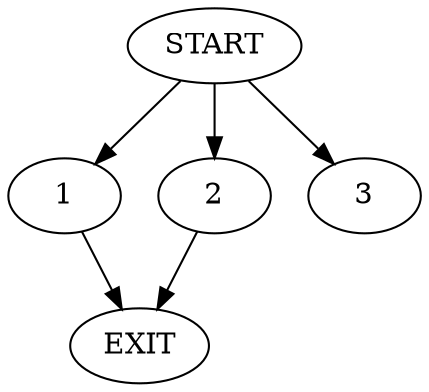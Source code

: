 digraph { 
0 [label="START"];
1;
2;
3;
4[label="EXIT"];
0 -> 3;
0 -> 1;
0:s2 -> 2;
1 -> 4;
2 -> 4;
}